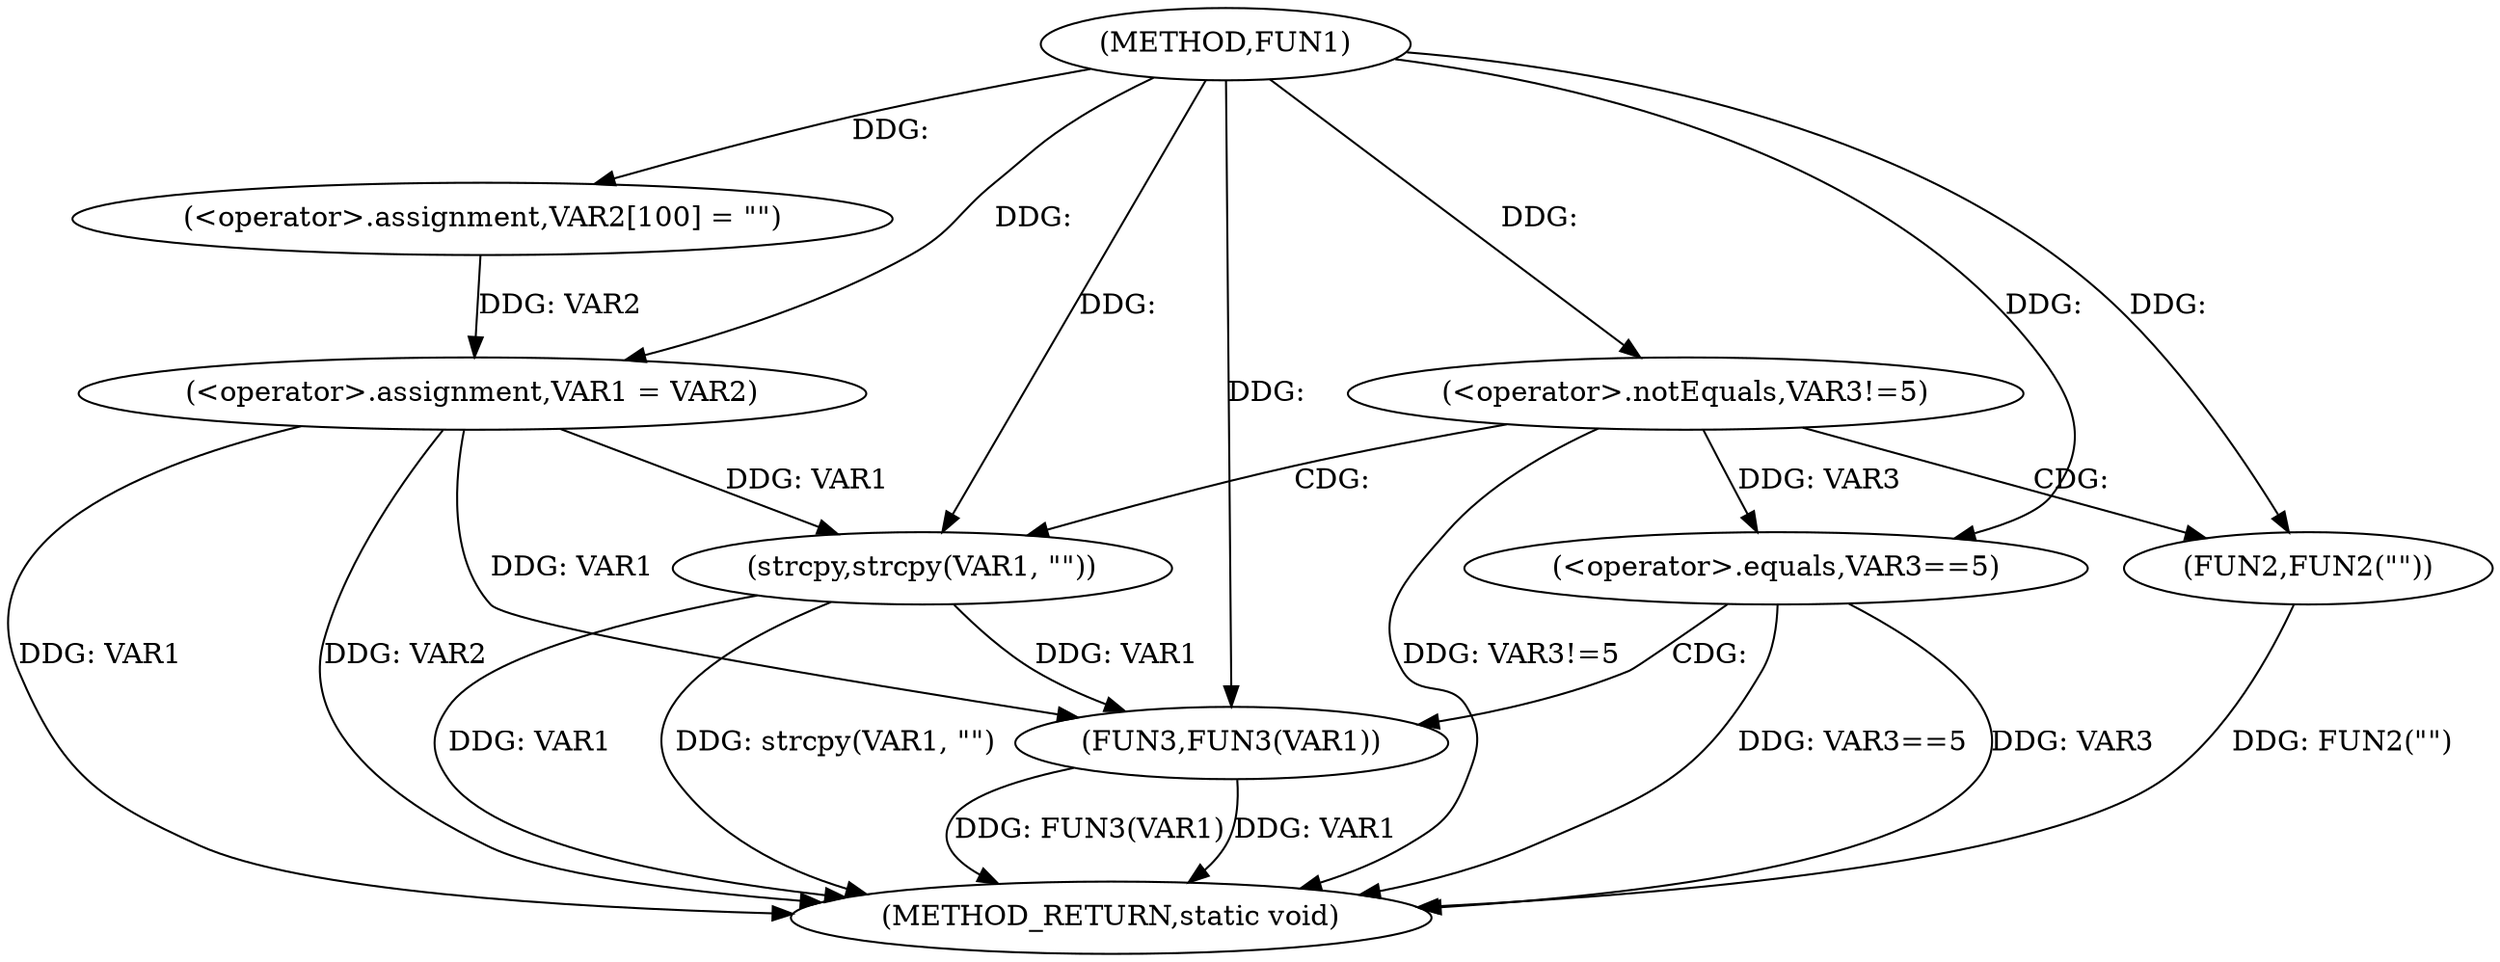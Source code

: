 digraph FUN1 {  
"1000100" [label = "(METHOD,FUN1)" ]
"1000129" [label = "(METHOD_RETURN,static void)" ]
"1000104" [label = "(<operator>.assignment,VAR2[100] = \"\")" ]
"1000107" [label = "(<operator>.assignment,VAR1 = VAR2)" ]
"1000111" [label = "(<operator>.notEquals,VAR3!=5)" ]
"1000115" [label = "(FUN2,FUN2(\"\"))" ]
"1000119" [label = "(strcpy,strcpy(VAR1, \"\"))" ]
"1000123" [label = "(<operator>.equals,VAR3==5)" ]
"1000127" [label = "(FUN3,FUN3(VAR1))" ]
  "1000107" -> "1000129"  [ label = "DDG: VAR1"] 
  "1000123" -> "1000129"  [ label = "DDG: VAR3==5"] 
  "1000115" -> "1000129"  [ label = "DDG: FUN2(\"\")"] 
  "1000127" -> "1000129"  [ label = "DDG: FUN3(VAR1)"] 
  "1000119" -> "1000129"  [ label = "DDG: VAR1"] 
  "1000127" -> "1000129"  [ label = "DDG: VAR1"] 
  "1000119" -> "1000129"  [ label = "DDG: strcpy(VAR1, \"\")"] 
  "1000111" -> "1000129"  [ label = "DDG: VAR3!=5"] 
  "1000107" -> "1000129"  [ label = "DDG: VAR2"] 
  "1000123" -> "1000129"  [ label = "DDG: VAR3"] 
  "1000100" -> "1000104"  [ label = "DDG: "] 
  "1000104" -> "1000107"  [ label = "DDG: VAR2"] 
  "1000100" -> "1000107"  [ label = "DDG: "] 
  "1000100" -> "1000111"  [ label = "DDG: "] 
  "1000100" -> "1000115"  [ label = "DDG: "] 
  "1000107" -> "1000119"  [ label = "DDG: VAR1"] 
  "1000100" -> "1000119"  [ label = "DDG: "] 
  "1000111" -> "1000123"  [ label = "DDG: VAR3"] 
  "1000100" -> "1000123"  [ label = "DDG: "] 
  "1000107" -> "1000127"  [ label = "DDG: VAR1"] 
  "1000119" -> "1000127"  [ label = "DDG: VAR1"] 
  "1000100" -> "1000127"  [ label = "DDG: "] 
  "1000111" -> "1000115"  [ label = "CDG: "] 
  "1000111" -> "1000119"  [ label = "CDG: "] 
  "1000123" -> "1000127"  [ label = "CDG: "] 
}
